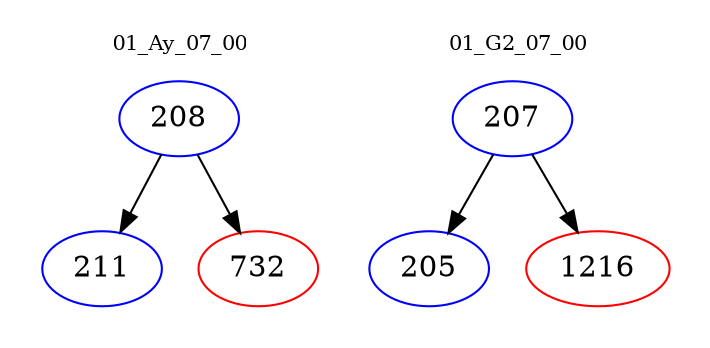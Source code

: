 digraph{
subgraph cluster_0 {
color = white
label = "01_Ay_07_00";
fontsize=10;
T0_208 [label="208", color="blue"]
T0_208 -> T0_211 [color="black"]
T0_211 [label="211", color="blue"]
T0_208 -> T0_732 [color="black"]
T0_732 [label="732", color="red"]
}
subgraph cluster_1 {
color = white
label = "01_G2_07_00";
fontsize=10;
T1_207 [label="207", color="blue"]
T1_207 -> T1_205 [color="black"]
T1_205 [label="205", color="blue"]
T1_207 -> T1_1216 [color="black"]
T1_1216 [label="1216", color="red"]
}
}
